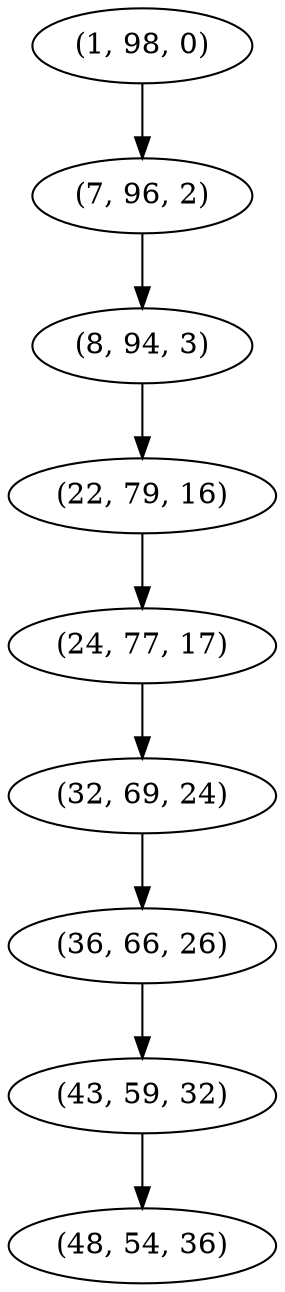 digraph tree {
    "(1, 98, 0)";
    "(7, 96, 2)";
    "(8, 94, 3)";
    "(22, 79, 16)";
    "(24, 77, 17)";
    "(32, 69, 24)";
    "(36, 66, 26)";
    "(43, 59, 32)";
    "(48, 54, 36)";
    "(1, 98, 0)" -> "(7, 96, 2)";
    "(7, 96, 2)" -> "(8, 94, 3)";
    "(8, 94, 3)" -> "(22, 79, 16)";
    "(22, 79, 16)" -> "(24, 77, 17)";
    "(24, 77, 17)" -> "(32, 69, 24)";
    "(32, 69, 24)" -> "(36, 66, 26)";
    "(36, 66, 26)" -> "(43, 59, 32)";
    "(43, 59, 32)" -> "(48, 54, 36)";
}
